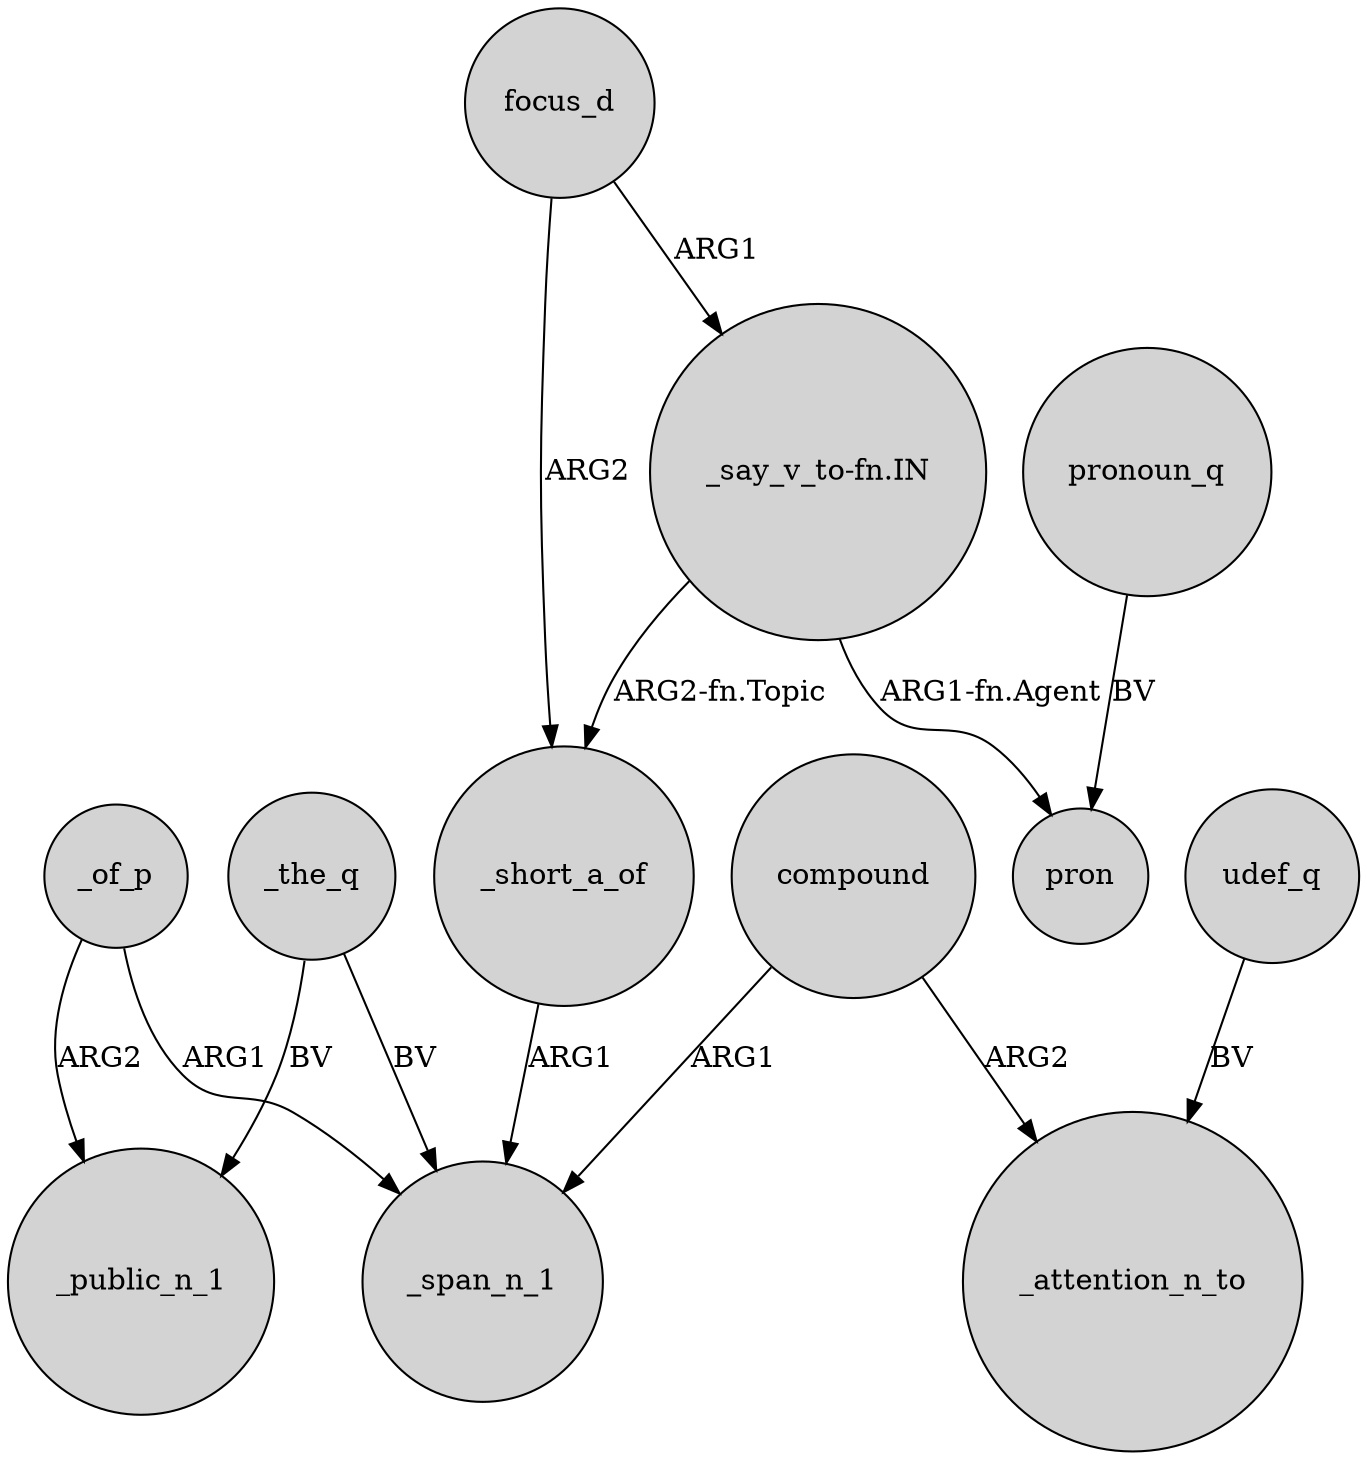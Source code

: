 digraph {
	node [shape=circle style=filled]
	_of_p -> _public_n_1 [label=ARG2]
	_the_q -> _public_n_1 [label=BV]
	_the_q -> _span_n_1 [label=BV]
	focus_d -> _short_a_of [label=ARG2]
	_short_a_of -> _span_n_1 [label=ARG1]
	compound -> _attention_n_to [label=ARG2]
	"_say_v_to-fn.IN" -> pron [label="ARG1-fn.Agent"]
	compound -> _span_n_1 [label=ARG1]
	udef_q -> _attention_n_to [label=BV]
	focus_d -> "_say_v_to-fn.IN" [label=ARG1]
	"_say_v_to-fn.IN" -> _short_a_of [label="ARG2-fn.Topic"]
	_of_p -> _span_n_1 [label=ARG1]
	pronoun_q -> pron [label=BV]
}
